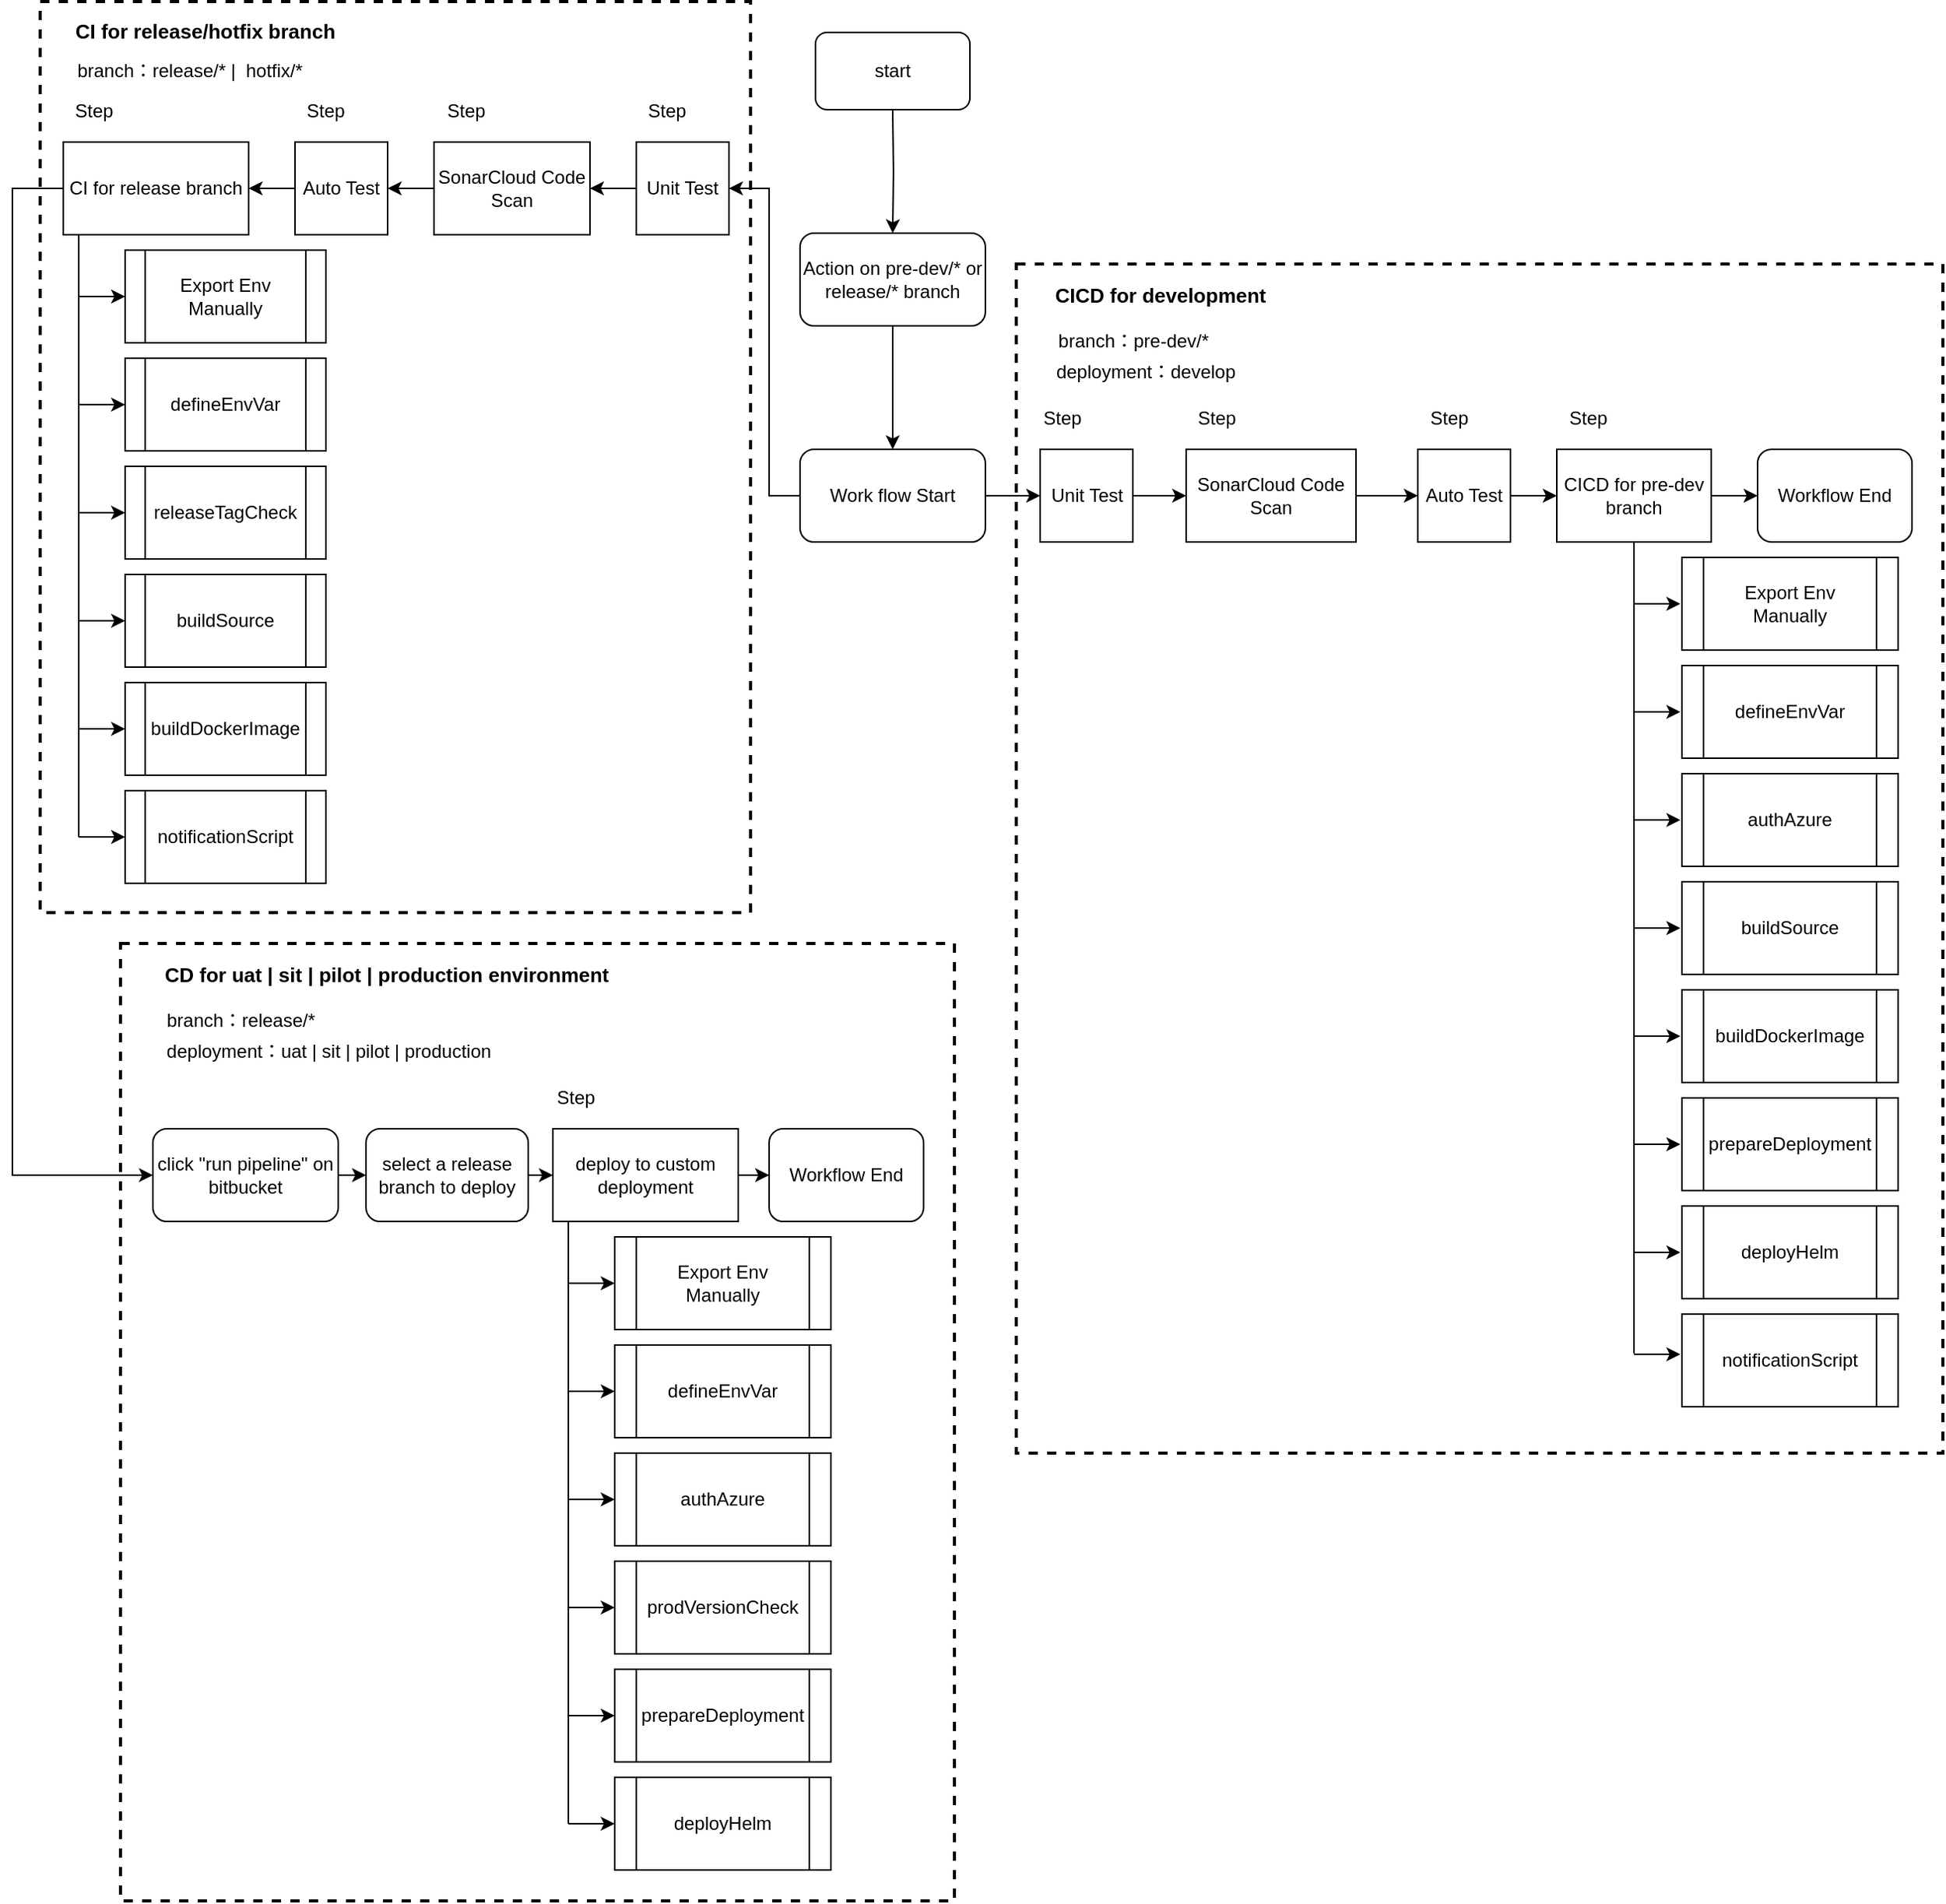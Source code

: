 <mxfile version="13.10.1" type="github">
  <diagram id="6a731a19-8d31-9384-78a2-239565b7b9f0" name="Page-1">
    <mxGraphModel dx="2282" dy="1466" grid="1" gridSize="10" guides="1" tooltips="1" connect="1" arrows="1" fold="1" page="1" pageScale="1" pageWidth="1169" pageHeight="827" background="#ffffff" math="0" shadow="0">
      <root>
        <mxCell id="0" />
        <mxCell id="1" parent="0" />
        <mxCell id="Xp_F8eB2ixiUf06vyhHW-21" value="" style="rounded=0;whiteSpace=wrap;html=1;dashed=1;fillColor=none;strokeWidth=2;" vertex="1" parent="1">
          <mxGeometry x="620" y="-640" width="600" height="770" as="geometry" />
        </mxCell>
        <mxCell id="Xp_F8eB2ixiUf06vyhHW-13" value="" style="rounded=0;whiteSpace=wrap;html=1;dashed=1;fillColor=none;strokeWidth=2;" vertex="1" parent="1">
          <mxGeometry x="-12" y="-810" width="460" height="590" as="geometry" />
        </mxCell>
        <mxCell id="GO7fzhzILklxyF-hlyMG-145" value="" style="edgeStyle=orthogonalEdgeStyle;rounded=0;orthogonalLoop=1;jettySize=auto;html=1;" parent="1" target="GO7fzhzILklxyF-hlyMG-144" edge="1">
          <mxGeometry relative="1" as="geometry">
            <mxPoint x="540.0" y="-740.0" as="sourcePoint" />
          </mxGeometry>
        </mxCell>
        <mxCell id="GO7fzhzILklxyF-hlyMG-143" value="start" style="rounded=1;whiteSpace=wrap;html=1;" parent="1" vertex="1">
          <mxGeometry x="490" y="-790" width="100" height="50" as="geometry" />
        </mxCell>
        <mxCell id="GO7fzhzILklxyF-hlyMG-144" value="Action on pre-dev/* or release/* branch" style="rounded=1;whiteSpace=wrap;html=1;sketch=0;glass=0;" parent="1" vertex="1">
          <mxGeometry x="480" y="-660" width="120" height="60" as="geometry" />
        </mxCell>
        <mxCell id="GO7fzhzILklxyF-hlyMG-150" style="edgeStyle=orthogonalEdgeStyle;rounded=0;orthogonalLoop=1;jettySize=auto;html=1;exitX=0.5;exitY=1;exitDx=0;exitDy=0;entryX=0.5;entryY=0;entryDx=0;entryDy=0;" parent="1" source="GO7fzhzILklxyF-hlyMG-144" target="GO7fzhzILklxyF-hlyMG-149" edge="1">
          <mxGeometry relative="1" as="geometry">
            <mxPoint x="540" y="-560" as="sourcePoint" />
          </mxGeometry>
        </mxCell>
        <mxCell id="Xp_F8eB2ixiUf06vyhHW-114" style="edgeStyle=orthogonalEdgeStyle;rounded=0;orthogonalLoop=1;jettySize=auto;html=1;exitX=0;exitY=0.5;exitDx=0;exitDy=0;entryX=0.5;entryY=0;entryDx=0;entryDy=0;" edge="1" parent="1" source="GO7fzhzILklxyF-hlyMG-149" target="Xp_F8eB2ixiUf06vyhHW-106">
          <mxGeometry relative="1" as="geometry">
            <Array as="points">
              <mxPoint x="460" y="-490" />
              <mxPoint x="460" y="-689" />
            </Array>
          </mxGeometry>
        </mxCell>
        <mxCell id="GO7fzhzILklxyF-hlyMG-149" value="Work flow Start" style="rounded=1;whiteSpace=wrap;html=1;" parent="1" vertex="1">
          <mxGeometry x="480" y="-520" width="120" height="60" as="geometry" />
        </mxCell>
        <mxCell id="GO7fzhzILklxyF-hlyMG-163" value="" style="edgeStyle=orthogonalEdgeStyle;rounded=0;orthogonalLoop=1;jettySize=auto;html=1;" parent="1" source="GO7fzhzILklxyF-hlyMG-151" target="GO7fzhzILklxyF-hlyMG-162" edge="1">
          <mxGeometry relative="1" as="geometry" />
        </mxCell>
        <mxCell id="GO7fzhzILklxyF-hlyMG-151" value="&lt;span&gt;SonarCloud Code Scan&lt;/span&gt;" style="rounded=0;whiteSpace=wrap;html=1;" parent="1" vertex="1">
          <mxGeometry x="730" y="-520" width="110" height="60" as="geometry" />
        </mxCell>
        <mxCell id="GO7fzhzILklxyF-hlyMG-152" value="Step" style="text;html=1;strokeColor=none;fillColor=none;align=center;verticalAlign=middle;whiteSpace=wrap;rounded=0;" parent="1" vertex="1">
          <mxGeometry x="730" y="-550" width="40" height="20" as="geometry" />
        </mxCell>
        <mxCell id="GO7fzhzILklxyF-hlyMG-161" style="edgeStyle=orthogonalEdgeStyle;rounded=0;orthogonalLoop=1;jettySize=auto;html=1;exitX=1;exitY=0.5;exitDx=0;exitDy=0;entryX=0.5;entryY=1;entryDx=0;entryDy=0;" parent="1" source="GO7fzhzILklxyF-hlyMG-149" target="Xp_F8eB2ixiUf06vyhHW-100" edge="1">
          <mxGeometry relative="1" as="geometry">
            <mxPoint x="585" y="-390" as="sourcePoint" />
            <mxPoint x="640" y="-490" as="targetPoint" />
          </mxGeometry>
        </mxCell>
        <mxCell id="GO7fzhzILklxyF-hlyMG-166" value="" style="edgeStyle=orthogonalEdgeStyle;rounded=0;orthogonalLoop=1;jettySize=auto;html=1;" parent="1" source="GO7fzhzILklxyF-hlyMG-162" target="GO7fzhzILklxyF-hlyMG-165" edge="1">
          <mxGeometry relative="1" as="geometry" />
        </mxCell>
        <mxCell id="GO7fzhzILklxyF-hlyMG-162" value="Auto Test" style="whiteSpace=wrap;html=1;rounded=0;direction=south;" parent="1" vertex="1">
          <mxGeometry x="880" y="-520" width="60" height="60" as="geometry" />
        </mxCell>
        <mxCell id="GO7fzhzILklxyF-hlyMG-164" value="Step" style="text;html=1;align=center;verticalAlign=middle;resizable=0;points=[];autosize=1;" parent="1" vertex="1">
          <mxGeometry x="880" y="-550" width="40" height="20" as="geometry" />
        </mxCell>
        <mxCell id="GO7fzhzILklxyF-hlyMG-165" value="CICD for pre-dev branch" style="whiteSpace=wrap;html=1;rounded=0;" parent="1" vertex="1">
          <mxGeometry x="970" y="-520" width="100" height="60" as="geometry" />
        </mxCell>
        <mxCell id="GO7fzhzILklxyF-hlyMG-167" value="Step" style="text;html=1;align=center;verticalAlign=middle;resizable=0;points=[];autosize=1;" parent="1" vertex="1">
          <mxGeometry x="970" y="-550" width="40" height="20" as="geometry" />
        </mxCell>
        <mxCell id="GO7fzhzILklxyF-hlyMG-170" value="" style="endArrow=none;html=1;entryX=0.5;entryY=1;entryDx=0;entryDy=0;" parent="1" target="GO7fzhzILklxyF-hlyMG-165" edge="1">
          <mxGeometry width="50" height="50" relative="1" as="geometry">
            <mxPoint x="1020" as="sourcePoint" />
            <mxPoint x="1109.5" y="-430" as="targetPoint" />
            <Array as="points">
              <mxPoint x="1020" y="70" />
            </Array>
          </mxGeometry>
        </mxCell>
        <mxCell id="GO7fzhzILklxyF-hlyMG-172" value="" style="endArrow=classic;html=1;" parent="1" edge="1">
          <mxGeometry width="50" height="50" relative="1" as="geometry">
            <mxPoint x="1020" y="-420" as="sourcePoint" />
            <mxPoint x="1050" y="-420" as="targetPoint" />
          </mxGeometry>
        </mxCell>
        <mxCell id="GO7fzhzILklxyF-hlyMG-173" value="" style="endArrow=classic;html=1;" parent="1" edge="1">
          <mxGeometry width="50" height="50" relative="1" as="geometry">
            <mxPoint x="1020" y="-350" as="sourcePoint" />
            <mxPoint x="1050" y="-350" as="targetPoint" />
          </mxGeometry>
        </mxCell>
        <mxCell id="GO7fzhzILklxyF-hlyMG-174" value="" style="endArrow=classic;html=1;" parent="1" edge="1">
          <mxGeometry width="50" height="50" relative="1" as="geometry">
            <mxPoint x="1020" y="-280" as="sourcePoint" />
            <mxPoint x="1050" y="-280" as="targetPoint" />
          </mxGeometry>
        </mxCell>
        <mxCell id="GO7fzhzILklxyF-hlyMG-175" value="Export Env Manually" style="shape=process;whiteSpace=wrap;html=1;backgroundOutline=1;" parent="1" vertex="1">
          <mxGeometry x="1051" y="-450" width="140" height="60" as="geometry" />
        </mxCell>
        <mxCell id="GO7fzhzILklxyF-hlyMG-176" value="defineEnvVar" style="shape=process;whiteSpace=wrap;html=1;backgroundOutline=1;" parent="1" vertex="1">
          <mxGeometry x="1051" y="-380" width="140" height="60" as="geometry" />
        </mxCell>
        <mxCell id="GO7fzhzILklxyF-hlyMG-177" value="authAzure" style="shape=process;whiteSpace=wrap;html=1;backgroundOutline=1;" parent="1" vertex="1">
          <mxGeometry x="1051" y="-310" width="140" height="60" as="geometry" />
        </mxCell>
        <mxCell id="GO7fzhzILklxyF-hlyMG-178" value="" style="endArrow=classic;html=1;" parent="1" edge="1">
          <mxGeometry width="50" height="50" relative="1" as="geometry">
            <mxPoint x="1020" y="-210" as="sourcePoint" />
            <mxPoint x="1050" y="-210" as="targetPoint" />
          </mxGeometry>
        </mxCell>
        <mxCell id="GO7fzhzILklxyF-hlyMG-179" value="buildSource" style="shape=process;whiteSpace=wrap;html=1;backgroundOutline=1;" parent="1" vertex="1">
          <mxGeometry x="1051" y="-240" width="140" height="60" as="geometry" />
        </mxCell>
        <mxCell id="Xp_F8eB2ixiUf06vyhHW-1" value="buildDockerImage" style="shape=process;whiteSpace=wrap;html=1;backgroundOutline=1;" vertex="1" parent="1">
          <mxGeometry x="1051" y="-170" width="140" height="60" as="geometry" />
        </mxCell>
        <mxCell id="Xp_F8eB2ixiUf06vyhHW-2" value="" style="endArrow=classic;html=1;" edge="1" parent="1">
          <mxGeometry width="50" height="50" relative="1" as="geometry">
            <mxPoint x="1020" y="-140" as="sourcePoint" />
            <mxPoint x="1050" y="-140" as="targetPoint" />
          </mxGeometry>
        </mxCell>
        <mxCell id="Xp_F8eB2ixiUf06vyhHW-3" value="" style="endArrow=classic;html=1;" edge="1" parent="1">
          <mxGeometry width="50" height="50" relative="1" as="geometry">
            <mxPoint x="1020" y="-70" as="sourcePoint" />
            <mxPoint x="1050" y="-70" as="targetPoint" />
          </mxGeometry>
        </mxCell>
        <mxCell id="Xp_F8eB2ixiUf06vyhHW-4" value="prepareDeployment" style="shape=process;whiteSpace=wrap;html=1;backgroundOutline=1;" vertex="1" parent="1">
          <mxGeometry x="1051" y="-100" width="140" height="60" as="geometry" />
        </mxCell>
        <mxCell id="Xp_F8eB2ixiUf06vyhHW-5" value="deployHelm" style="shape=process;whiteSpace=wrap;html=1;backgroundOutline=1;" vertex="1" parent="1">
          <mxGeometry x="1051" y="-30" width="140" height="60" as="geometry" />
        </mxCell>
        <mxCell id="Xp_F8eB2ixiUf06vyhHW-6" value="" style="endArrow=classic;html=1;" edge="1" parent="1">
          <mxGeometry width="50" height="50" relative="1" as="geometry">
            <mxPoint x="1020" as="sourcePoint" />
            <mxPoint x="1050" as="targetPoint" />
          </mxGeometry>
        </mxCell>
        <mxCell id="Xp_F8eB2ixiUf06vyhHW-14" value="branch：pre-dev/*" style="text;html=1;strokeColor=none;fillColor=none;align=center;verticalAlign=middle;whiteSpace=wrap;rounded=0;dashed=1;" vertex="1" parent="1">
          <mxGeometry x="635.5" y="-600" width="120" height="20" as="geometry" />
        </mxCell>
        <mxCell id="Xp_F8eB2ixiUf06vyhHW-15" value="deployment：develop" style="text;html=1;strokeColor=none;fillColor=none;align=center;verticalAlign=middle;whiteSpace=wrap;rounded=0;dashed=1;" vertex="1" parent="1">
          <mxGeometry x="644" y="-580" width="120" height="20" as="geometry" />
        </mxCell>
        <mxCell id="Xp_F8eB2ixiUf06vyhHW-9" value="Workflow End" style="rounded=1;whiteSpace=wrap;html=1;" vertex="1" parent="1">
          <mxGeometry x="1100" y="-520" width="100" height="60" as="geometry" />
        </mxCell>
        <mxCell id="Xp_F8eB2ixiUf06vyhHW-17" value="" style="edgeStyle=orthogonalEdgeStyle;rounded=0;orthogonalLoop=1;jettySize=auto;html=1;" edge="1" parent="1" source="GO7fzhzILklxyF-hlyMG-165" target="Xp_F8eB2ixiUf06vyhHW-9">
          <mxGeometry relative="1" as="geometry">
            <mxPoint x="1110" y="-490" as="sourcePoint" />
            <mxPoint x="1230" y="-490" as="targetPoint" />
          </mxGeometry>
        </mxCell>
        <mxCell id="Xp_F8eB2ixiUf06vyhHW-120" value="" style="edgeStyle=orthogonalEdgeStyle;rounded=0;orthogonalLoop=1;jettySize=auto;html=1;entryX=0;entryY=0.5;entryDx=0;entryDy=0;exitX=0;exitY=0.5;exitDx=0;exitDy=0;" edge="1" parent="1" source="Xp_F8eB2ixiUf06vyhHW-19" target="Xp_F8eB2ixiUf06vyhHW-92">
          <mxGeometry relative="1" as="geometry">
            <mxPoint x="-10" y="-37.647" as="targetPoint" />
            <Array as="points">
              <mxPoint x="-30" y="-689" />
              <mxPoint x="-30" y="-50" />
            </Array>
          </mxGeometry>
        </mxCell>
        <mxCell id="Xp_F8eB2ixiUf06vyhHW-19" value="CI for release branch" style="whiteSpace=wrap;html=1;" vertex="1" parent="1">
          <mxGeometry x="3" y="-719" width="120" height="60" as="geometry" />
        </mxCell>
        <mxCell id="Xp_F8eB2ixiUf06vyhHW-33" value="" style="endArrow=none;html=1;entryX=0.5;entryY=1;entryDx=0;entryDy=0;" edge="1" parent="1">
          <mxGeometry width="50" height="50" relative="1" as="geometry">
            <mxPoint x="13" y="-269" as="sourcePoint" />
            <mxPoint x="13" y="-659" as="targetPoint" />
          </mxGeometry>
        </mxCell>
        <mxCell id="Xp_F8eB2ixiUf06vyhHW-34" value="" style="endArrow=classic;html=1;entryX=0;entryY=0.5;entryDx=0;entryDy=0;" edge="1" parent="1" target="Xp_F8eB2ixiUf06vyhHW-37">
          <mxGeometry width="50" height="50" relative="1" as="geometry">
            <mxPoint x="13" y="-619" as="sourcePoint" />
            <mxPoint x="93" y="-619" as="targetPoint" />
          </mxGeometry>
        </mxCell>
        <mxCell id="Xp_F8eB2ixiUf06vyhHW-35" value="" style="endArrow=classic;html=1;entryX=0;entryY=0.5;entryDx=0;entryDy=0;" edge="1" parent="1" target="Xp_F8eB2ixiUf06vyhHW-38">
          <mxGeometry width="50" height="50" relative="1" as="geometry">
            <mxPoint x="13" y="-549" as="sourcePoint" />
            <mxPoint x="93" y="-549" as="targetPoint" />
          </mxGeometry>
        </mxCell>
        <mxCell id="Xp_F8eB2ixiUf06vyhHW-36" value="" style="endArrow=classic;html=1;entryX=0;entryY=0.5;entryDx=0;entryDy=0;entryPerimeter=0;" edge="1" parent="1" target="Xp_F8eB2ixiUf06vyhHW-39">
          <mxGeometry width="50" height="50" relative="1" as="geometry">
            <mxPoint x="13" y="-479" as="sourcePoint" />
            <mxPoint x="93" y="-479" as="targetPoint" />
          </mxGeometry>
        </mxCell>
        <mxCell id="Xp_F8eB2ixiUf06vyhHW-37" value="Export Env Manually" style="shape=process;whiteSpace=wrap;html=1;backgroundOutline=1;" vertex="1" parent="1">
          <mxGeometry x="43" y="-649" width="130" height="60" as="geometry" />
        </mxCell>
        <mxCell id="Xp_F8eB2ixiUf06vyhHW-38" value="defineEnvVar" style="shape=process;whiteSpace=wrap;html=1;backgroundOutline=1;" vertex="1" parent="1">
          <mxGeometry x="43" y="-579" width="130" height="60" as="geometry" />
        </mxCell>
        <mxCell id="Xp_F8eB2ixiUf06vyhHW-39" value="releaseTagCheck" style="shape=process;whiteSpace=wrap;html=1;backgroundOutline=1;" vertex="1" parent="1">
          <mxGeometry x="43" y="-509" width="130" height="60" as="geometry" />
        </mxCell>
        <mxCell id="Xp_F8eB2ixiUf06vyhHW-40" value="" style="endArrow=classic;html=1;entryX=0;entryY=0.5;entryDx=0;entryDy=0;" edge="1" parent="1" target="Xp_F8eB2ixiUf06vyhHW-41">
          <mxGeometry width="50" height="50" relative="1" as="geometry">
            <mxPoint x="13" y="-409" as="sourcePoint" />
            <mxPoint x="93" y="-409" as="targetPoint" />
          </mxGeometry>
        </mxCell>
        <mxCell id="Xp_F8eB2ixiUf06vyhHW-41" value="buildSource" style="shape=process;whiteSpace=wrap;html=1;backgroundOutline=1;" vertex="1" parent="1">
          <mxGeometry x="43" y="-439" width="130" height="60" as="geometry" />
        </mxCell>
        <mxCell id="Xp_F8eB2ixiUf06vyhHW-42" value="buildDockerImage" style="shape=process;whiteSpace=wrap;html=1;backgroundOutline=1;" vertex="1" parent="1">
          <mxGeometry x="43" y="-369" width="130" height="60" as="geometry" />
        </mxCell>
        <mxCell id="Xp_F8eB2ixiUf06vyhHW-43" value="" style="endArrow=classic;html=1;" edge="1" parent="1">
          <mxGeometry width="50" height="50" relative="1" as="geometry">
            <mxPoint x="13" y="-339" as="sourcePoint" />
            <mxPoint x="43" y="-339" as="targetPoint" />
          </mxGeometry>
        </mxCell>
        <mxCell id="Xp_F8eB2ixiUf06vyhHW-44" value="" style="endArrow=classic;html=1;entryX=0;entryY=0.5;entryDx=0;entryDy=0;" edge="1" parent="1" target="Xp_F8eB2ixiUf06vyhHW-45">
          <mxGeometry width="50" height="50" relative="1" as="geometry">
            <mxPoint x="13" y="-269" as="sourcePoint" />
            <mxPoint x="93" y="-269" as="targetPoint" />
          </mxGeometry>
        </mxCell>
        <mxCell id="Xp_F8eB2ixiUf06vyhHW-45" value="notificationScript" style="shape=process;whiteSpace=wrap;html=1;backgroundOutline=1;" vertex="1" parent="1">
          <mxGeometry x="43" y="-299" width="130" height="60" as="geometry" />
        </mxCell>
        <mxCell id="Xp_F8eB2ixiUf06vyhHW-48" value="branch：release/* |&amp;nbsp; hotfix/*" style="text;html=1;strokeColor=none;fillColor=none;align=center;verticalAlign=middle;whiteSpace=wrap;rounded=0;dashed=1;" vertex="1" parent="1">
          <mxGeometry x="-3" y="-775" width="176" height="20" as="geometry" />
        </mxCell>
        <mxCell id="Xp_F8eB2ixiUf06vyhHW-49" value="deployment：uat | sit | pilot | production" style="text;html=1;strokeColor=none;fillColor=none;align=center;verticalAlign=middle;whiteSpace=wrap;rounded=0;dashed=1;" vertex="1" parent="1">
          <mxGeometry x="65" y="-140" width="220" height="20" as="geometry" />
        </mxCell>
        <mxCell id="Xp_F8eB2ixiUf06vyhHW-50" value="notificationScript" style="shape=process;whiteSpace=wrap;html=1;backgroundOutline=1;" vertex="1" parent="1">
          <mxGeometry x="1051" y="40" width="140" height="60" as="geometry" />
        </mxCell>
        <mxCell id="Xp_F8eB2ixiUf06vyhHW-51" value="" style="endArrow=classic;html=1;" edge="1" parent="1">
          <mxGeometry width="50" height="50" relative="1" as="geometry">
            <mxPoint x="1020" y="66" as="sourcePoint" />
            <mxPoint x="1050" y="66" as="targetPoint" />
          </mxGeometry>
        </mxCell>
        <mxCell id="Xp_F8eB2ixiUf06vyhHW-56" value="" style="edgeStyle=orthogonalEdgeStyle;rounded=0;orthogonalLoop=1;jettySize=auto;html=1;" edge="1" parent="1" source="Xp_F8eB2ixiUf06vyhHW-54" target="Xp_F8eB2ixiUf06vyhHW-55">
          <mxGeometry relative="1" as="geometry" />
        </mxCell>
        <mxCell id="Xp_F8eB2ixiUf06vyhHW-54" value="&lt;span&gt;SonarCloud Code Scan&lt;/span&gt;" style="rounded=0;whiteSpace=wrap;html=1;" vertex="1" parent="1">
          <mxGeometry x="243" y="-719" width="101" height="60" as="geometry" />
        </mxCell>
        <mxCell id="Xp_F8eB2ixiUf06vyhHW-58" style="edgeStyle=orthogonalEdgeStyle;rounded=0;orthogonalLoop=1;jettySize=auto;html=1;exitX=0.5;exitY=1;exitDx=0;exitDy=0;entryX=1;entryY=0.5;entryDx=0;entryDy=0;" edge="1" parent="1" source="Xp_F8eB2ixiUf06vyhHW-55" target="Xp_F8eB2ixiUf06vyhHW-19">
          <mxGeometry relative="1" as="geometry" />
        </mxCell>
        <mxCell id="Xp_F8eB2ixiUf06vyhHW-55" value="Auto Test" style="whiteSpace=wrap;html=1;rounded=0;direction=south;" vertex="1" parent="1">
          <mxGeometry x="153" y="-719" width="60" height="60" as="geometry" />
        </mxCell>
        <mxCell id="Xp_F8eB2ixiUf06vyhHW-62" value="" style="rounded=0;whiteSpace=wrap;html=1;dashed=1;fillColor=none;strokeWidth=2;" vertex="1" parent="1">
          <mxGeometry x="40" y="-200" width="540" height="620" as="geometry" />
        </mxCell>
        <mxCell id="Xp_F8eB2ixiUf06vyhHW-124" value="" style="edgeStyle=orthogonalEdgeStyle;rounded=0;orthogonalLoop=1;jettySize=auto;html=1;" edge="1" parent="1" source="Xp_F8eB2ixiUf06vyhHW-63" target="Xp_F8eB2ixiUf06vyhHW-123">
          <mxGeometry relative="1" as="geometry" />
        </mxCell>
        <mxCell id="Xp_F8eB2ixiUf06vyhHW-63" value="deploy to custom deployment" style="whiteSpace=wrap;html=1;" vertex="1" parent="1">
          <mxGeometry x="320" y="-80" width="120" height="60" as="geometry" />
        </mxCell>
        <mxCell id="Xp_F8eB2ixiUf06vyhHW-64" value="" style="endArrow=none;html=1;entryX=0.5;entryY=1;entryDx=0;entryDy=0;" edge="1" parent="1">
          <mxGeometry width="50" height="50" relative="1" as="geometry">
            <mxPoint x="330" y="370" as="sourcePoint" />
            <mxPoint x="330" y="-20" as="targetPoint" />
          </mxGeometry>
        </mxCell>
        <mxCell id="Xp_F8eB2ixiUf06vyhHW-65" value="" style="endArrow=classic;html=1;entryX=0;entryY=0.5;entryDx=0;entryDy=0;" edge="1" parent="1" target="Xp_F8eB2ixiUf06vyhHW-68">
          <mxGeometry width="50" height="50" relative="1" as="geometry">
            <mxPoint x="330" y="20" as="sourcePoint" />
            <mxPoint x="410" y="20" as="targetPoint" />
          </mxGeometry>
        </mxCell>
        <mxCell id="Xp_F8eB2ixiUf06vyhHW-66" value="" style="endArrow=classic;html=1;entryX=0;entryY=0.5;entryDx=0;entryDy=0;" edge="1" parent="1" target="Xp_F8eB2ixiUf06vyhHW-69">
          <mxGeometry width="50" height="50" relative="1" as="geometry">
            <mxPoint x="330" y="90" as="sourcePoint" />
            <mxPoint x="410" y="90" as="targetPoint" />
          </mxGeometry>
        </mxCell>
        <mxCell id="Xp_F8eB2ixiUf06vyhHW-67" value="" style="endArrow=classic;html=1;entryX=0;entryY=0.5;entryDx=0;entryDy=0;entryPerimeter=0;" edge="1" parent="1" target="Xp_F8eB2ixiUf06vyhHW-70">
          <mxGeometry width="50" height="50" relative="1" as="geometry">
            <mxPoint x="330" y="160" as="sourcePoint" />
            <mxPoint x="410" y="160" as="targetPoint" />
          </mxGeometry>
        </mxCell>
        <mxCell id="Xp_F8eB2ixiUf06vyhHW-68" value="Export Env Manually" style="shape=process;whiteSpace=wrap;html=1;backgroundOutline=1;" vertex="1" parent="1">
          <mxGeometry x="360" y="-10" width="140" height="60" as="geometry" />
        </mxCell>
        <mxCell id="Xp_F8eB2ixiUf06vyhHW-69" value="defineEnvVar" style="shape=process;whiteSpace=wrap;html=1;backgroundOutline=1;" vertex="1" parent="1">
          <mxGeometry x="360" y="60" width="140" height="60" as="geometry" />
        </mxCell>
        <mxCell id="Xp_F8eB2ixiUf06vyhHW-70" value="authAzure" style="shape=process;whiteSpace=wrap;html=1;backgroundOutline=1;" vertex="1" parent="1">
          <mxGeometry x="360" y="130" width="140" height="60" as="geometry" />
        </mxCell>
        <mxCell id="Xp_F8eB2ixiUf06vyhHW-71" value="" style="endArrow=classic;html=1;entryX=0;entryY=0.5;entryDx=0;entryDy=0;" edge="1" parent="1" target="Xp_F8eB2ixiUf06vyhHW-72">
          <mxGeometry width="50" height="50" relative="1" as="geometry">
            <mxPoint x="330" y="230" as="sourcePoint" />
            <mxPoint x="410" y="230" as="targetPoint" />
          </mxGeometry>
        </mxCell>
        <mxCell id="Xp_F8eB2ixiUf06vyhHW-72" value="prodVersionCheck" style="shape=process;whiteSpace=wrap;html=1;backgroundOutline=1;" vertex="1" parent="1">
          <mxGeometry x="360" y="200" width="140" height="60" as="geometry" />
        </mxCell>
        <mxCell id="Xp_F8eB2ixiUf06vyhHW-73" value="prepareDeployment" style="shape=process;whiteSpace=wrap;html=1;backgroundOutline=1;" vertex="1" parent="1">
          <mxGeometry x="360" y="270" width="140" height="60" as="geometry" />
        </mxCell>
        <mxCell id="Xp_F8eB2ixiUf06vyhHW-74" value="" style="endArrow=classic;html=1;" edge="1" parent="1">
          <mxGeometry width="50" height="50" relative="1" as="geometry">
            <mxPoint x="330" y="300" as="sourcePoint" />
            <mxPoint x="360" y="300" as="targetPoint" />
          </mxGeometry>
        </mxCell>
        <mxCell id="Xp_F8eB2ixiUf06vyhHW-75" value="" style="endArrow=classic;html=1;entryX=0;entryY=0.5;entryDx=0;entryDy=0;" edge="1" parent="1" target="Xp_F8eB2ixiUf06vyhHW-76">
          <mxGeometry width="50" height="50" relative="1" as="geometry">
            <mxPoint x="330" y="370" as="sourcePoint" />
            <mxPoint x="410" y="370" as="targetPoint" />
          </mxGeometry>
        </mxCell>
        <mxCell id="Xp_F8eB2ixiUf06vyhHW-76" value="deployHelm" style="shape=process;whiteSpace=wrap;html=1;backgroundOutline=1;" vertex="1" parent="1">
          <mxGeometry x="360" y="340" width="140" height="60" as="geometry" />
        </mxCell>
        <mxCell id="Xp_F8eB2ixiUf06vyhHW-84" value="Step" style="text;html=1;strokeColor=none;fillColor=none;align=center;verticalAlign=middle;whiteSpace=wrap;rounded=0;" vertex="1" parent="1">
          <mxGeometry x="244" y="-749" width="40" height="20" as="geometry" />
        </mxCell>
        <mxCell id="Xp_F8eB2ixiUf06vyhHW-85" value="Step" style="text;html=1;strokeColor=none;fillColor=none;align=center;verticalAlign=middle;whiteSpace=wrap;rounded=0;" vertex="1" parent="1">
          <mxGeometry x="153" y="-749" width="40" height="20" as="geometry" />
        </mxCell>
        <mxCell id="Xp_F8eB2ixiUf06vyhHW-86" value="Step" style="text;html=1;strokeColor=none;fillColor=none;align=center;verticalAlign=middle;whiteSpace=wrap;rounded=0;" vertex="1" parent="1">
          <mxGeometry x="3" y="-749" width="40" height="20" as="geometry" />
        </mxCell>
        <mxCell id="Xp_F8eB2ixiUf06vyhHW-87" value="Step" style="text;html=1;strokeColor=none;fillColor=none;align=center;verticalAlign=middle;whiteSpace=wrap;rounded=0;" vertex="1" parent="1">
          <mxGeometry x="315" y="-110" width="40" height="20" as="geometry" />
        </mxCell>
        <mxCell id="Xp_F8eB2ixiUf06vyhHW-121" style="edgeStyle=orthogonalEdgeStyle;rounded=0;orthogonalLoop=1;jettySize=auto;html=1;exitX=1;exitY=0.5;exitDx=0;exitDy=0;entryX=0;entryY=0.5;entryDx=0;entryDy=0;" edge="1" parent="1" source="Xp_F8eB2ixiUf06vyhHW-92" target="Xp_F8eB2ixiUf06vyhHW-110">
          <mxGeometry relative="1" as="geometry" />
        </mxCell>
        <mxCell id="Xp_F8eB2ixiUf06vyhHW-92" value="click &quot;run pipeline&quot; on bitbucket" style="whiteSpace=wrap;html=1;rounded=1;" vertex="1" parent="1">
          <mxGeometry x="61" y="-80" width="120" height="60" as="geometry" />
        </mxCell>
        <mxCell id="Xp_F8eB2ixiUf06vyhHW-94" value="&lt;b&gt;&lt;font style=&quot;font-size: 13px&quot;&gt;CICD for development&lt;/font&gt;&lt;/b&gt;" style="text;html=1;strokeColor=none;fillColor=none;align=center;verticalAlign=middle;whiteSpace=wrap;rounded=0;dashed=1;" vertex="1" parent="1">
          <mxGeometry x="635.5" y="-630" width="154.5" height="20" as="geometry" />
        </mxCell>
        <mxCell id="Xp_F8eB2ixiUf06vyhHW-95" value="&lt;b&gt;&lt;font style=&quot;font-size: 13px&quot;&gt;CI for release/hotfix branch&lt;/font&gt;&lt;/b&gt;" style="text;html=1;strokeColor=none;fillColor=none;align=center;verticalAlign=middle;whiteSpace=wrap;rounded=0;dashed=1;" vertex="1" parent="1">
          <mxGeometry x="3" y="-801" width="184" height="20" as="geometry" />
        </mxCell>
        <mxCell id="Xp_F8eB2ixiUf06vyhHW-97" value="&lt;b&gt;&lt;font style=&quot;font-size: 13px&quot;&gt;CD for uat | sit | pilot | production environment&lt;/font&gt;&lt;/b&gt;" style="text;html=1;strokeColor=none;fillColor=none;align=center;verticalAlign=middle;whiteSpace=wrap;rounded=0;dashed=1;" vertex="1" parent="1">
          <mxGeometry x="60" y="-190" width="305" height="20" as="geometry" />
        </mxCell>
        <mxCell id="Xp_F8eB2ixiUf06vyhHW-98" value="branch：release/*" style="text;html=1;strokeColor=none;fillColor=none;align=center;verticalAlign=middle;whiteSpace=wrap;rounded=0;dashed=1;" vertex="1" parent="1">
          <mxGeometry x="57.5" y="-160" width="120" height="20" as="geometry" />
        </mxCell>
        <mxCell id="Xp_F8eB2ixiUf06vyhHW-101" value="" style="edgeStyle=orthogonalEdgeStyle;rounded=0;orthogonalLoop=1;jettySize=auto;html=1;entryX=0;entryY=0.5;entryDx=0;entryDy=0;" edge="1" parent="1" source="Xp_F8eB2ixiUf06vyhHW-100" target="GO7fzhzILklxyF-hlyMG-151">
          <mxGeometry relative="1" as="geometry" />
        </mxCell>
        <mxCell id="Xp_F8eB2ixiUf06vyhHW-100" value="Unit Test" style="whiteSpace=wrap;html=1;rounded=0;direction=south;" vertex="1" parent="1">
          <mxGeometry x="635.5" y="-520" width="60" height="60" as="geometry" />
        </mxCell>
        <mxCell id="Xp_F8eB2ixiUf06vyhHW-102" value="Step" style="text;html=1;strokeColor=none;fillColor=none;align=center;verticalAlign=middle;whiteSpace=wrap;rounded=0;" vertex="1" parent="1">
          <mxGeometry x="630" y="-550" width="40" height="20" as="geometry" />
        </mxCell>
        <mxCell id="Xp_F8eB2ixiUf06vyhHW-107" value="" style="edgeStyle=orthogonalEdgeStyle;rounded=0;orthogonalLoop=1;jettySize=auto;html=1;entryX=1;entryY=0.5;entryDx=0;entryDy=0;" edge="1" parent="1" source="Xp_F8eB2ixiUf06vyhHW-106" target="Xp_F8eB2ixiUf06vyhHW-54">
          <mxGeometry relative="1" as="geometry">
            <mxPoint x="354" y="-689" as="targetPoint" />
          </mxGeometry>
        </mxCell>
        <mxCell id="Xp_F8eB2ixiUf06vyhHW-106" value="Unit Test" style="whiteSpace=wrap;html=1;rounded=0;direction=south;" vertex="1" parent="1">
          <mxGeometry x="374" y="-719" width="60" height="60" as="geometry" />
        </mxCell>
        <mxCell id="Xp_F8eB2ixiUf06vyhHW-109" value="Step" style="text;html=1;strokeColor=none;fillColor=none;align=center;verticalAlign=middle;whiteSpace=wrap;rounded=0;" vertex="1" parent="1">
          <mxGeometry x="374" y="-749" width="40" height="20" as="geometry" />
        </mxCell>
        <mxCell id="Xp_F8eB2ixiUf06vyhHW-122" style="edgeStyle=orthogonalEdgeStyle;rounded=0;orthogonalLoop=1;jettySize=auto;html=1;exitX=1;exitY=0.5;exitDx=0;exitDy=0;entryX=0;entryY=0.5;entryDx=0;entryDy=0;" edge="1" parent="1" source="Xp_F8eB2ixiUf06vyhHW-110" target="Xp_F8eB2ixiUf06vyhHW-63">
          <mxGeometry relative="1" as="geometry" />
        </mxCell>
        <mxCell id="Xp_F8eB2ixiUf06vyhHW-110" value="select a release branch to deploy" style="rounded=1;whiteSpace=wrap;html=1;fillColor=none;" vertex="1" parent="1">
          <mxGeometry x="199" y="-80" width="105" height="60" as="geometry" />
        </mxCell>
        <mxCell id="Xp_F8eB2ixiUf06vyhHW-123" value="Workflow End" style="rounded=1;whiteSpace=wrap;html=1;" vertex="1" parent="1">
          <mxGeometry x="460" y="-80" width="100" height="60" as="geometry" />
        </mxCell>
      </root>
    </mxGraphModel>
  </diagram>
</mxfile>
